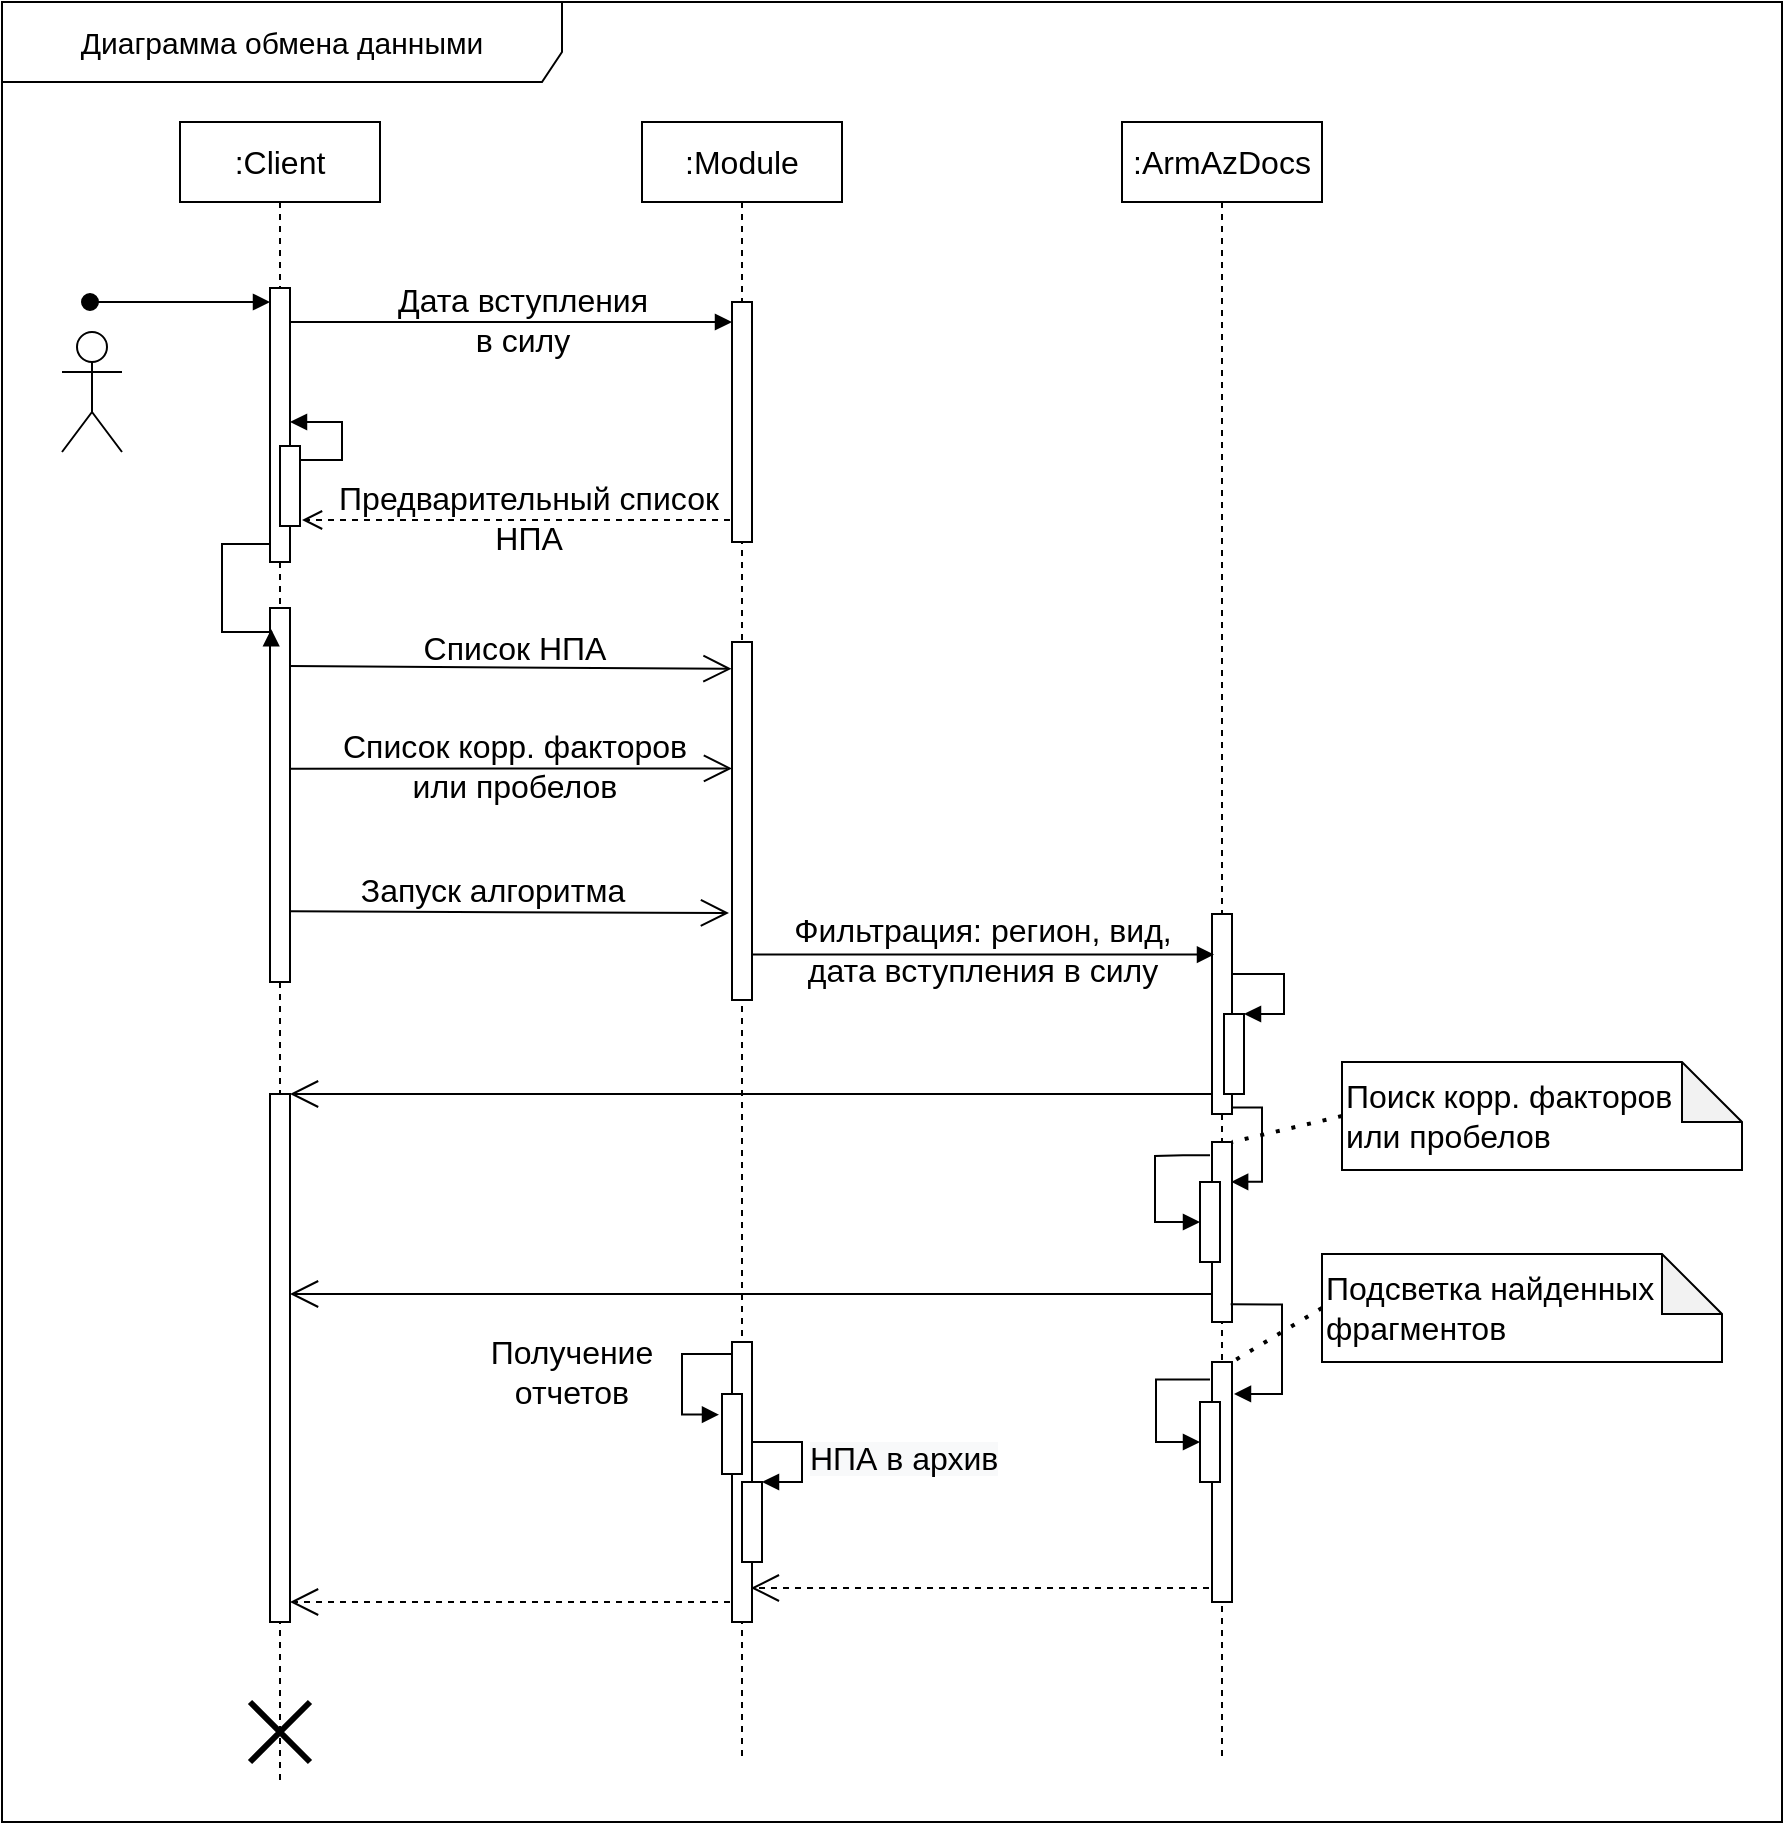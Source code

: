 <mxfile version="14.1.8" type="device"><diagram name="Page-1" id="e7e014a7-5840-1c2e-5031-d8a46d1fe8dd"><mxGraphModel dx="2720" dy="1151" grid="1" gridSize="10" guides="1" tooltips="1" connect="1" arrows="1" fold="1" page="1" pageScale="1" pageWidth="1169" pageHeight="826" background="none" math="0" shadow="0"><root><mxCell id="0"/><mxCell id="1" parent="0"/><mxCell id="8RtmdB8rXSJ8ksCygTw0-58" value="" style="endArrow=open;endSize=12;dashed=1;html=1;" parent="1" target="8RtmdB8rXSJ8ksCygTw0-24" edge="1"><mxGeometry width="160" relative="1" as="geometry"><mxPoint x="-590" y="890" as="sourcePoint"/><mxPoint x="-810" y="890" as="targetPoint"/></mxGeometry></mxCell><mxCell id="8RtmdB8rXSJ8ksCygTw0-56" value="" style="endArrow=open;endSize=12;dashed=1;html=1;entryX=0.941;entryY=0.95;entryDx=0;entryDy=0;entryPerimeter=0;" parent="1" edge="1"><mxGeometry width="160" relative="1" as="geometry"><mxPoint x="-350.5" y="883" as="sourcePoint"/><mxPoint x="-585.59" y="883" as="targetPoint"/></mxGeometry></mxCell><mxCell id="8RtmdB8rXSJ8ksCygTw0-32" value="" style="endArrow=open;endFill=1;endSize=12;html=1;fontSize=16;" parent="1" edge="1"><mxGeometry width="160" relative="1" as="geometry"><mxPoint x="-350" y="736" as="sourcePoint"/><mxPoint x="-816" y="736" as="targetPoint"/></mxGeometry></mxCell><mxCell id="8RtmdB8rXSJ8ksCygTw0-25" value="" style="endArrow=open;endFill=1;endSize=12;html=1;fontSize=16;" parent="1" source="8RtmdB8rXSJ8ksCygTw0-1" target="8RtmdB8rXSJ8ksCygTw0-24" edge="1"><mxGeometry width="160" relative="1" as="geometry"><mxPoint x="-430" y="641.44" as="sourcePoint"/><mxPoint x="-645" y="640" as="targetPoint"/></mxGeometry></mxCell><mxCell id="8RtmdB8rXSJ8ksCygTw0-1" value="&lt;span&gt;:&lt;/span&gt;ArmAzDocs" style="shape=umlLifeline;perimeter=lifelinePerimeter;whiteSpace=wrap;html=1;container=1;collapsible=0;recursiveResize=0;outlineConnect=0;fontSize=16;" parent="1" vertex="1"><mxGeometry x="-400" y="150" width="100" height="819.5" as="geometry"/></mxCell><mxCell id="8RtmdB8rXSJ8ksCygTw0-14" value="" style="group" parent="8RtmdB8rXSJ8ksCygTw0-1" vertex="1" connectable="0"><mxGeometry x="45" y="396" width="36" height="100" as="geometry"/></mxCell><mxCell id="8RtmdB8rXSJ8ksCygTw0-10" value="" style="html=1;points=[];perimeter=orthogonalPerimeter;" parent="8RtmdB8rXSJ8ksCygTw0-14" vertex="1"><mxGeometry width="10" height="100" as="geometry"/></mxCell><mxCell id="8RtmdB8rXSJ8ksCygTw0-12" value="" style="html=1;points=[];perimeter=orthogonalPerimeter;" parent="8RtmdB8rXSJ8ksCygTw0-14" vertex="1"><mxGeometry x="6" y="50" width="10" height="40" as="geometry"/></mxCell><mxCell id="8RtmdB8rXSJ8ksCygTw0-13" value="" style="edgeStyle=orthogonalEdgeStyle;html=1;align=left;spacingLeft=2;endArrow=block;rounded=0;entryX=1;entryY=0;" parent="8RtmdB8rXSJ8ksCygTw0-14" target="8RtmdB8rXSJ8ksCygTw0-12" edge="1"><mxGeometry relative="1" as="geometry"><mxPoint x="10" y="30" as="sourcePoint"/><Array as="points"><mxPoint x="36" y="30"/><mxPoint x="36" y="50"/></Array></mxGeometry></mxCell><mxCell id="8RtmdB8rXSJ8ksCygTw0-17" value="" style="html=1;points=[];perimeter=orthogonalPerimeter;" parent="8RtmdB8rXSJ8ksCygTw0-1" vertex="1"><mxGeometry x="45" y="510" width="10" height="90" as="geometry"/></mxCell><mxCell id="8RtmdB8rXSJ8ksCygTw0-18" value="" style="html=1;points=[];perimeter=orthogonalPerimeter;" parent="8RtmdB8rXSJ8ksCygTw0-1" vertex="1"><mxGeometry x="39" y="530" width="10" height="40" as="geometry"/></mxCell><mxCell id="8RtmdB8rXSJ8ksCygTw0-21" value="" style="edgeStyle=orthogonalEdgeStyle;html=1;align=left;spacingLeft=2;endArrow=block;rounded=0;entryX=0;entryY=0.5;entryDx=0;entryDy=0;entryPerimeter=0;exitX=-0.1;exitY=0.073;exitDx=0;exitDy=0;exitPerimeter=0;" parent="8RtmdB8rXSJ8ksCygTw0-1" source="8RtmdB8rXSJ8ksCygTw0-17" target="8RtmdB8rXSJ8ksCygTw0-18" edge="1"><mxGeometry relative="1" as="geometry"><mxPoint x="-4" y="490" as="sourcePoint"/><Array as="points"><mxPoint x="30.5" y="517"/><mxPoint x="16.5" y="517"/><mxPoint x="16.5" y="550"/></Array><mxPoint x="-4" y="550" as="targetPoint"/></mxGeometry></mxCell><mxCell id="8RtmdB8rXSJ8ksCygTw0-31" value="" style="edgeStyle=orthogonalEdgeStyle;html=1;align=left;spacingLeft=2;endArrow=block;rounded=0;exitX=1.014;exitY=0.967;exitDx=0;exitDy=0;exitPerimeter=0;entryX=0.957;entryY=0.221;entryDx=0;entryDy=0;entryPerimeter=0;" parent="8RtmdB8rXSJ8ksCygTw0-1" source="8RtmdB8rXSJ8ksCygTw0-10" target="8RtmdB8rXSJ8ksCygTw0-17" edge="1"><mxGeometry relative="1" as="geometry"><mxPoint x="150" y="570.0" as="sourcePoint"/><Array as="points"><mxPoint x="70" y="493"/><mxPoint x="70" y="530"/></Array><mxPoint x="140" y="590" as="targetPoint"/></mxGeometry></mxCell><mxCell id="8RtmdB8rXSJ8ksCygTw0-36" value="" style="html=1;points=[];perimeter=orthogonalPerimeter;" parent="8RtmdB8rXSJ8ksCygTw0-1" vertex="1"><mxGeometry x="45" y="620" width="10" height="120" as="geometry"/></mxCell><mxCell id="8RtmdB8rXSJ8ksCygTw0-37" value="" style="html=1;points=[];perimeter=orthogonalPerimeter;" parent="8RtmdB8rXSJ8ksCygTw0-1" vertex="1"><mxGeometry x="39" y="640" width="10" height="40" as="geometry"/></mxCell><mxCell id="8RtmdB8rXSJ8ksCygTw0-38" value="" style="edgeStyle=orthogonalEdgeStyle;html=1;align=left;spacingLeft=2;endArrow=block;rounded=0;entryX=0;entryY=0.5;entryDx=0;entryDy=0;entryPerimeter=0;exitX=-0.1;exitY=0.073;exitDx=0;exitDy=0;exitPerimeter=0;" parent="8RtmdB8rXSJ8ksCygTw0-1" source="8RtmdB8rXSJ8ksCygTw0-36" target="8RtmdB8rXSJ8ksCygTw0-37" edge="1"><mxGeometry relative="1" as="geometry"><mxPoint x="396" y="450" as="sourcePoint"/><Array as="points"><mxPoint x="17" y="629"/><mxPoint x="17" y="660"/></Array><mxPoint x="396" y="510" as="targetPoint"/></mxGeometry></mxCell><mxCell id="8RtmdB8rXSJ8ksCygTw0-34" value="" style="edgeStyle=orthogonalEdgeStyle;html=1;align=left;spacingLeft=2;endArrow=block;rounded=0;exitX=0.933;exitY=0.902;exitDx=0;exitDy=0;exitPerimeter=0;entryX=1.1;entryY=0.133;entryDx=0;entryDy=0;entryPerimeter=0;" parent="8RtmdB8rXSJ8ksCygTw0-1" source="8RtmdB8rXSJ8ksCygTw0-17" target="8RtmdB8rXSJ8ksCygTw0-36" edge="1"><mxGeometry relative="1" as="geometry"><mxPoint x="135.08" y="610.0" as="sourcePoint"/><Array as="points"><mxPoint x="80" y="591"/><mxPoint x="80" y="636"/></Array><mxPoint x="134.51" y="647.19" as="targetPoint"/></mxGeometry></mxCell><mxCell id="GVa_DiLlROXDEOgfXuOz-54" value="&lt;span&gt;:Module&lt;/span&gt;" style="shape=umlLifeline;perimeter=lifelinePerimeter;whiteSpace=wrap;html=1;container=1;collapsible=0;recursiveResize=0;outlineConnect=0;fontSize=16;" parent="1" vertex="1"><mxGeometry x="-640" y="150" width="100" height="819.5" as="geometry"/></mxCell><mxCell id="8RtmdB8rXSJ8ksCygTw0-46" value="" style="html=1;points=[];perimeter=orthogonalPerimeter;" parent="GVa_DiLlROXDEOgfXuOz-54" vertex="1"><mxGeometry x="45" y="610" width="10" height="140" as="geometry"/></mxCell><mxCell id="GVa_DiLlROXDEOgfXuOz-53" value="&lt;span&gt;:Client&lt;/span&gt;" style="shape=umlLifeline;perimeter=lifelinePerimeter;whiteSpace=wrap;html=1;container=1;collapsible=0;recursiveResize=0;outlineConnect=0;fontSize=16;" parent="1" vertex="1"><mxGeometry x="-871" y="150" width="100" height="830" as="geometry"/></mxCell><mxCell id="8RtmdB8rXSJ8ksCygTw0-2" value="" style="html=1;points=[];perimeter=orthogonalPerimeter;" parent="GVa_DiLlROXDEOgfXuOz-53" vertex="1"><mxGeometry x="45" y="243" width="10" height="187" as="geometry"/></mxCell><mxCell id="8RtmdB8rXSJ8ksCygTw0-24" value="" style="html=1;points=[];perimeter=orthogonalPerimeter;" parent="GVa_DiLlROXDEOgfXuOz-53" vertex="1"><mxGeometry x="45" y="486" width="10" height="264" as="geometry"/></mxCell><mxCell id="8RtmdB8rXSJ8ksCygTw0-57" value="" style="shape=umlDestroy;whiteSpace=wrap;html=1;strokeWidth=3;" parent="GVa_DiLlROXDEOgfXuOz-53" vertex="1"><mxGeometry x="35" y="790" width="30" height="30" as="geometry"/></mxCell><mxCell id="31887JfQ04T_51z_vyh9-67" value="&lt;font style=&quot;font-size: 15px&quot;&gt;Диаграмма обмена данными&lt;/font&gt;" style="shape=umlFrame;whiteSpace=wrap;html=1;width=280;height=40;" parent="1" vertex="1"><mxGeometry x="-960" y="90" width="890" height="910" as="geometry"/></mxCell><mxCell id="GVa_DiLlROXDEOgfXuOz-3" value="" style="html=1;verticalAlign=bottom;startArrow=oval;startFill=1;endArrow=block;startSize=8;fontSize=16;" parent="1" edge="1"><mxGeometry x="-1" y="-175" width="60" relative="1" as="geometry"><mxPoint x="-916" y="240" as="sourcePoint"/><mxPoint x="-826" y="240" as="targetPoint"/><mxPoint x="-150" y="-85" as="offset"/></mxGeometry></mxCell><mxCell id="GVa_DiLlROXDEOgfXuOz-7" value="Дата вступления&lt;br&gt;в силу" style="text;html=1;align=center;verticalAlign=middle;resizable=0;points=[];autosize=1;fontSize=16;" parent="1" vertex="1"><mxGeometry x="-770" y="229" width="140" height="40" as="geometry"/></mxCell><mxCell id="GVa_DiLlROXDEOgfXuOz-9" value="" style="shape=umlActor;verticalLabelPosition=bottom;verticalAlign=top;html=1;fontSize=16;" parent="1" vertex="1"><mxGeometry x="-930" y="255" width="30" height="60" as="geometry"/></mxCell><mxCell id="GVa_DiLlROXDEOgfXuOz-13" value="" style="html=1;points=[];perimeter=orthogonalPerimeter;fontSize=16;" parent="1" vertex="1"><mxGeometry x="-826" y="233" width="10" height="137" as="geometry"/></mxCell><mxCell id="GVa_DiLlROXDEOgfXuOz-21" value="" style="html=1;verticalAlign=bottom;endArrow=block;fontSize=16;" parent="1" source="GVa_DiLlROXDEOgfXuOz-13" target="GVa_DiLlROXDEOgfXuOz-15" edge="1"><mxGeometry width="80" relative="1" as="geometry"><mxPoint x="-776" y="250" as="sourcePoint"/><mxPoint x="-600" y="250" as="targetPoint"/><Array as="points"><mxPoint x="-680" y="250"/></Array></mxGeometry></mxCell><mxCell id="GVa_DiLlROXDEOgfXuOz-22" value="" style="html=1;verticalAlign=bottom;endArrow=open;dashed=1;endSize=8;fontSize=16;exitX=0.5;exitY=0.908;exitDx=0;exitDy=0;exitPerimeter=0;" parent="1" source="GVa_DiLlROXDEOgfXuOz-15" edge="1"><mxGeometry relative="1" as="geometry"><mxPoint x="-600" y="349" as="sourcePoint"/><mxPoint x="-810" y="349" as="targetPoint"/><Array as="points"/></mxGeometry></mxCell><mxCell id="GVa_DiLlROXDEOgfXuOz-23" value="Предварительный список&lt;br&gt;НПА" style="text;html=1;align=center;verticalAlign=middle;resizable=0;points=[];autosize=1;fontSize=16;" parent="1" vertex="1"><mxGeometry x="-802" y="328" width="210" height="40" as="geometry"/></mxCell><mxCell id="GVa_DiLlROXDEOgfXuOz-25" value="" style="html=1;points=[];perimeter=orthogonalPerimeter;fontSize=16;" parent="1" vertex="1"><mxGeometry x="-821" y="312" width="10" height="40" as="geometry"/></mxCell><mxCell id="GVa_DiLlROXDEOgfXuOz-26" value="" style="edgeStyle=orthogonalEdgeStyle;html=1;align=left;spacingLeft=2;endArrow=block;rounded=0;fontSize=16;" parent="1" source="GVa_DiLlROXDEOgfXuOz-25" edge="1"><mxGeometry relative="1" as="geometry"><mxPoint x="-995" y="510" as="sourcePoint"/><Array as="points"><mxPoint x="-790" y="319"/><mxPoint x="-790" y="300"/></Array><mxPoint x="-816" y="300" as="targetPoint"/></mxGeometry></mxCell><mxCell id="GVa_DiLlROXDEOgfXuOz-15" value="" style="html=1;points=[];perimeter=orthogonalPerimeter;" parent="1" vertex="1"><mxGeometry x="-595" y="240" width="10" height="120" as="geometry"/></mxCell><mxCell id="GVa_DiLlROXDEOgfXuOz-31" value="" style="edgeStyle=orthogonalEdgeStyle;html=1;align=left;spacingLeft=2;endArrow=block;rounded=0;fontSize=16;exitX=0;exitY=0.92;exitDx=0;exitDy=0;exitPerimeter=0;entryX=0.06;entryY=0.057;entryDx=0;entryDy=0;entryPerimeter=0;" parent="1" source="GVa_DiLlROXDEOgfXuOz-13" target="8RtmdB8rXSJ8ksCygTw0-2" edge="1"><mxGeometry relative="1" as="geometry"><mxPoint x="-840" y="350" as="sourcePoint"/><Array as="points"><mxPoint x="-826" y="361"/><mxPoint x="-850" y="361"/><mxPoint x="-850" y="405"/></Array><mxPoint x="-830" y="406" as="targetPoint"/></mxGeometry></mxCell><mxCell id="GVa_DiLlROXDEOgfXuOz-36" value="Запуск алгоритма" style="text;html=1;align=center;verticalAlign=middle;resizable=0;points=[];autosize=1;fontSize=16;" parent="1" vertex="1"><mxGeometry x="-790" y="524" width="150" height="20" as="geometry"/></mxCell><mxCell id="GVa_DiLlROXDEOgfXuOz-38" value="Cписок НПА" style="text;html=1;align=center;verticalAlign=middle;resizable=0;points=[];autosize=1;fontSize=16;" parent="1" vertex="1"><mxGeometry x="-759" y="403" width="110" height="20" as="geometry"/></mxCell><mxCell id="GVa_DiLlROXDEOgfXuOz-41" value="Cписок корр. факторов&lt;br&gt;или пробелов" style="text;html=1;align=center;verticalAlign=middle;resizable=0;points=[];autosize=1;fontSize=16;" parent="1" vertex="1"><mxGeometry x="-799" y="452" width="190" height="40" as="geometry"/></mxCell><mxCell id="8RtmdB8rXSJ8ksCygTw0-5" value="" style="endArrow=open;endFill=1;endSize=12;html=1;fontSize=16;exitX=1.029;exitY=0.43;exitDx=0;exitDy=0;exitPerimeter=0;entryX=0;entryY=0.353;entryDx=0;entryDy=0;entryPerimeter=0;" parent="1" source="8RtmdB8rXSJ8ksCygTw0-2" target="8RtmdB8rXSJ8ksCygTw0-8" edge="1"><mxGeometry width="160" relative="1" as="geometry"><mxPoint x="-815.0" y="564.89" as="sourcePoint"/><mxPoint x="-500" y="565" as="targetPoint"/></mxGeometry></mxCell><mxCell id="8RtmdB8rXSJ8ksCygTw0-7" value="" style="endArrow=open;endFill=1;endSize=12;html=1;fontSize=16;exitX=0.971;exitY=0.155;exitDx=0;exitDy=0;exitPerimeter=0;entryX=-0.024;entryY=0.075;entryDx=0;entryDy=0;entryPerimeter=0;" parent="1" source="8RtmdB8rXSJ8ksCygTw0-2" target="8RtmdB8rXSJ8ksCygTw0-8" edge="1"><mxGeometry width="160" relative="1" as="geometry"><mxPoint x="-810" y="430" as="sourcePoint"/><mxPoint x="-420" y="430" as="targetPoint"/></mxGeometry></mxCell><mxCell id="8RtmdB8rXSJ8ksCygTw0-9" value="" style="endArrow=open;endFill=1;endSize=12;html=1;fontSize=16;exitX=1.033;exitY=0.811;exitDx=0;exitDy=0;exitPerimeter=0;entryX=-0.15;entryY=0.757;entryDx=0;entryDy=0;entryPerimeter=0;" parent="1" source="8RtmdB8rXSJ8ksCygTw0-2" target="8RtmdB8rXSJ8ksCygTw0-8" edge="1"><mxGeometry width="160" relative="1" as="geometry"><mxPoint x="-780" y="540" as="sourcePoint"/><mxPoint x="-590" y="544" as="targetPoint"/></mxGeometry></mxCell><mxCell id="8RtmdB8rXSJ8ksCygTw0-8" value="" style="html=1;points=[];perimeter=orthogonalPerimeter;" parent="1" vertex="1"><mxGeometry x="-595" y="410" width="10" height="179" as="geometry"/></mxCell><mxCell id="8RtmdB8rXSJ8ksCygTw0-11" value="" style="html=1;verticalAlign=bottom;endArrow=block;entryX=0.1;entryY=0.203;entryDx=0;entryDy=0;entryPerimeter=0;" parent="1" source="8RtmdB8rXSJ8ksCygTw0-8" target="8RtmdB8rXSJ8ksCygTw0-10" edge="1"><mxGeometry x="1" y="-184" width="80" relative="1" as="geometry"><mxPoint x="-540" y="580" as="sourcePoint"/><mxPoint x="-460" y="580" as="targetPoint"/><mxPoint x="160" y="-94" as="offset"/></mxGeometry></mxCell><mxCell id="8RtmdB8rXSJ8ksCygTw0-15" value="&lt;div&gt;Фильтрация:&amp;nbsp;&lt;span&gt;регион, вид,&lt;/span&gt;&lt;/div&gt;&lt;div&gt;&lt;span&gt;дата вступления в силу&lt;/span&gt;&lt;/div&gt;" style="text;html=1;align=center;verticalAlign=middle;resizable=0;points=[];autosize=1;fontSize=16;" parent="1" vertex="1"><mxGeometry x="-570" y="544" width="200" height="40" as="geometry"/></mxCell><mxCell id="8RtmdB8rXSJ8ksCygTw0-43" value="" style="group" parent="1" vertex="1" connectable="0"><mxGeometry x="-290" y="620" width="200" height="54" as="geometry"/></mxCell><mxCell id="8RtmdB8rXSJ8ksCygTw0-28" value="&lt;div style=&quot;text-align: justify&quot;&gt;&lt;span style=&quot;font-size: 16px&quot;&gt;Поиск корр. факторов&lt;/span&gt;&lt;/div&gt;&lt;span style=&quot;font-size: 16px&quot;&gt;&lt;div style=&quot;text-align: justify&quot;&gt;&lt;span&gt;или пробелов&lt;/span&gt;&lt;/div&gt;&lt;/span&gt;" style="shape=note;whiteSpace=wrap;html=1;backgroundOutline=1;darkOpacity=0.05;align=left;" parent="8RtmdB8rXSJ8ksCygTw0-43" vertex="1"><mxGeometry width="200" height="54" as="geometry"/></mxCell><mxCell id="8RtmdB8rXSJ8ksCygTw0-29" value="" style="endArrow=none;dashed=1;html=1;dashPattern=1 3;strokeWidth=2;exitX=0;exitY=0.5;exitDx=0;exitDy=0;exitPerimeter=0;" parent="8RtmdB8rXSJ8ksCygTw0-43" source="8RtmdB8rXSJ8ksCygTw0-28" target="8RtmdB8rXSJ8ksCygTw0-17" edge="1"><mxGeometry width="50" height="50" relative="1" as="geometry"><mxPoint x="-80" y="100" as="sourcePoint"/><mxPoint x="20" y="20" as="targetPoint"/></mxGeometry></mxCell><mxCell id="8RtmdB8rXSJ8ksCygTw0-44" value="" style="group" parent="1" vertex="1" connectable="0"><mxGeometry x="-355.0" y="716" width="255.0" height="54" as="geometry"/></mxCell><mxCell id="8RtmdB8rXSJ8ksCygTw0-39" value="&lt;div&gt;&lt;span style=&quot;font-size: 16px&quot;&gt;Подсветка найденных фрагментов&lt;/span&gt;&lt;br&gt;&lt;/div&gt;" style="shape=note;whiteSpace=wrap;html=1;backgroundOutline=1;darkOpacity=0.05;align=left;" parent="8RtmdB8rXSJ8ksCygTw0-44" vertex="1"><mxGeometry x="55.0" width="200" height="54" as="geometry"/></mxCell><mxCell id="8RtmdB8rXSJ8ksCygTw0-40" value="" style="endArrow=none;dashed=1;html=1;dashPattern=1 3;strokeWidth=2;exitX=0;exitY=0.5;exitDx=0;exitDy=0;exitPerimeter=0;" parent="1" source="8RtmdB8rXSJ8ksCygTw0-39" target="8RtmdB8rXSJ8ksCygTw0-36" edge="1"><mxGeometry width="50" height="50" relative="1" as="geometry"><mxPoint x="-325" y="810" as="sourcePoint"/><mxPoint x="-300.0" y="750" as="targetPoint"/></mxGeometry></mxCell><mxCell id="8RtmdB8rXSJ8ksCygTw0-47" value="" style="html=1;points=[];perimeter=orthogonalPerimeter;" parent="1" vertex="1"><mxGeometry x="-600" y="786" width="10" height="40" as="geometry"/></mxCell><mxCell id="8RtmdB8rXSJ8ksCygTw0-48" value="" style="edgeStyle=orthogonalEdgeStyle;html=1;align=left;spacingLeft=2;endArrow=block;rounded=0;entryX=-0.15;entryY=0.258;entryDx=0;entryDy=0;entryPerimeter=0;" parent="1" target="8RtmdB8rXSJ8ksCygTw0-47" edge="1"><mxGeometry relative="1" as="geometry"><mxPoint x="-595" y="766" as="sourcePoint"/><Array as="points"><mxPoint x="-620" y="766"/><mxPoint x="-620" y="796"/></Array></mxGeometry></mxCell><mxCell id="8RtmdB8rXSJ8ksCygTw0-52" value="&lt;span style=&quot;font-size: 16px&quot;&gt;Получение&lt;br&gt;отчетов&lt;/span&gt;" style="text;html=1;strokeColor=none;fillColor=none;align=center;verticalAlign=middle;whiteSpace=wrap;rounded=0;" parent="1" vertex="1"><mxGeometry x="-730" y="760" width="110" height="30" as="geometry"/></mxCell><mxCell id="8RtmdB8rXSJ8ksCygTw0-53" value="" style="html=1;points=[];perimeter=orthogonalPerimeter;" parent="1" vertex="1"><mxGeometry x="-590" y="830" width="10" height="40" as="geometry"/></mxCell><mxCell id="8RtmdB8rXSJ8ksCygTw0-54" value="&lt;span style=&quot;font-size: 16px ; text-align: center ; background-color: rgb(248 , 249 , 250)&quot;&gt;НПА в архив&lt;/span&gt;" style="edgeStyle=orthogonalEdgeStyle;html=1;align=left;spacingLeft=2;endArrow=block;rounded=0;entryX=1;entryY=0;" parent="1" target="8RtmdB8rXSJ8ksCygTw0-53" edge="1"><mxGeometry relative="1" as="geometry"><mxPoint x="-585" y="810" as="sourcePoint"/><Array as="points"><mxPoint x="-560" y="810"/></Array></mxGeometry></mxCell></root></mxGraphModel></diagram></mxfile>